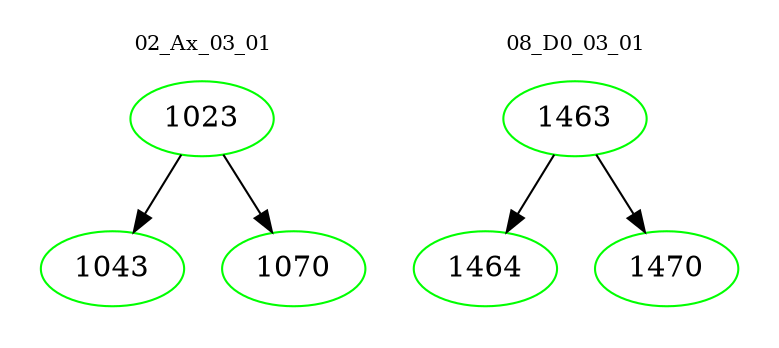 digraph{
subgraph cluster_0 {
color = white
label = "02_Ax_03_01";
fontsize=10;
T0_1023 [label="1023", color="green"]
T0_1023 -> T0_1043 [color="black"]
T0_1043 [label="1043", color="green"]
T0_1023 -> T0_1070 [color="black"]
T0_1070 [label="1070", color="green"]
}
subgraph cluster_1 {
color = white
label = "08_D0_03_01";
fontsize=10;
T1_1463 [label="1463", color="green"]
T1_1463 -> T1_1464 [color="black"]
T1_1464 [label="1464", color="green"]
T1_1463 -> T1_1470 [color="black"]
T1_1470 [label="1470", color="green"]
}
}
